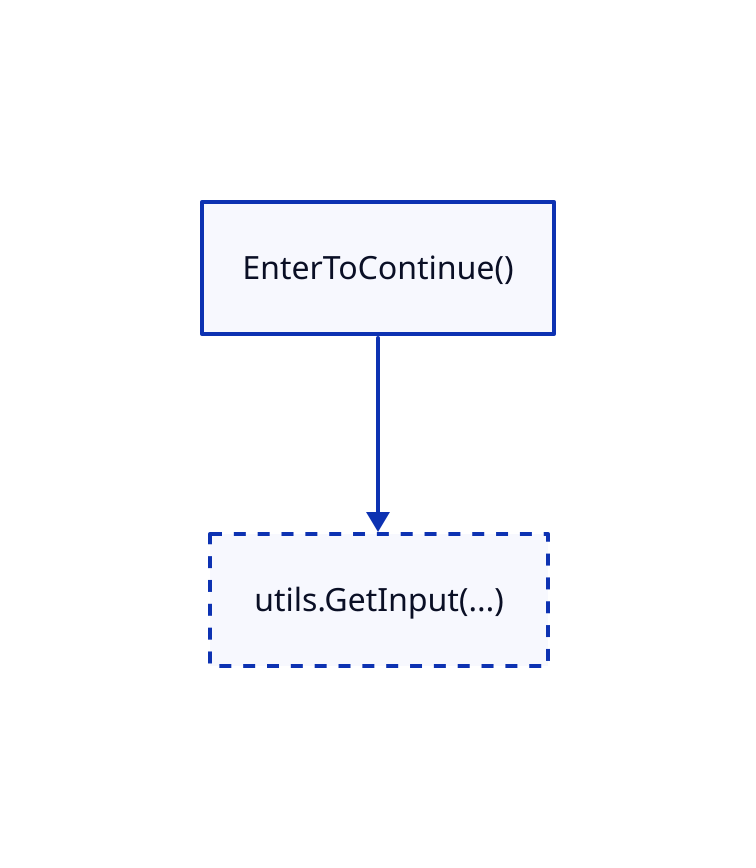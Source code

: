 EnterToContinue: {
  label: "EnterToContinue()"
  shape: rectangle
}

CallGetInput: {
  label: "utils.GetInput(...)"
  shape: rectangle
  style: {
    stroke-dash: 3
  }
}

EnterToContinue -> CallGetInput